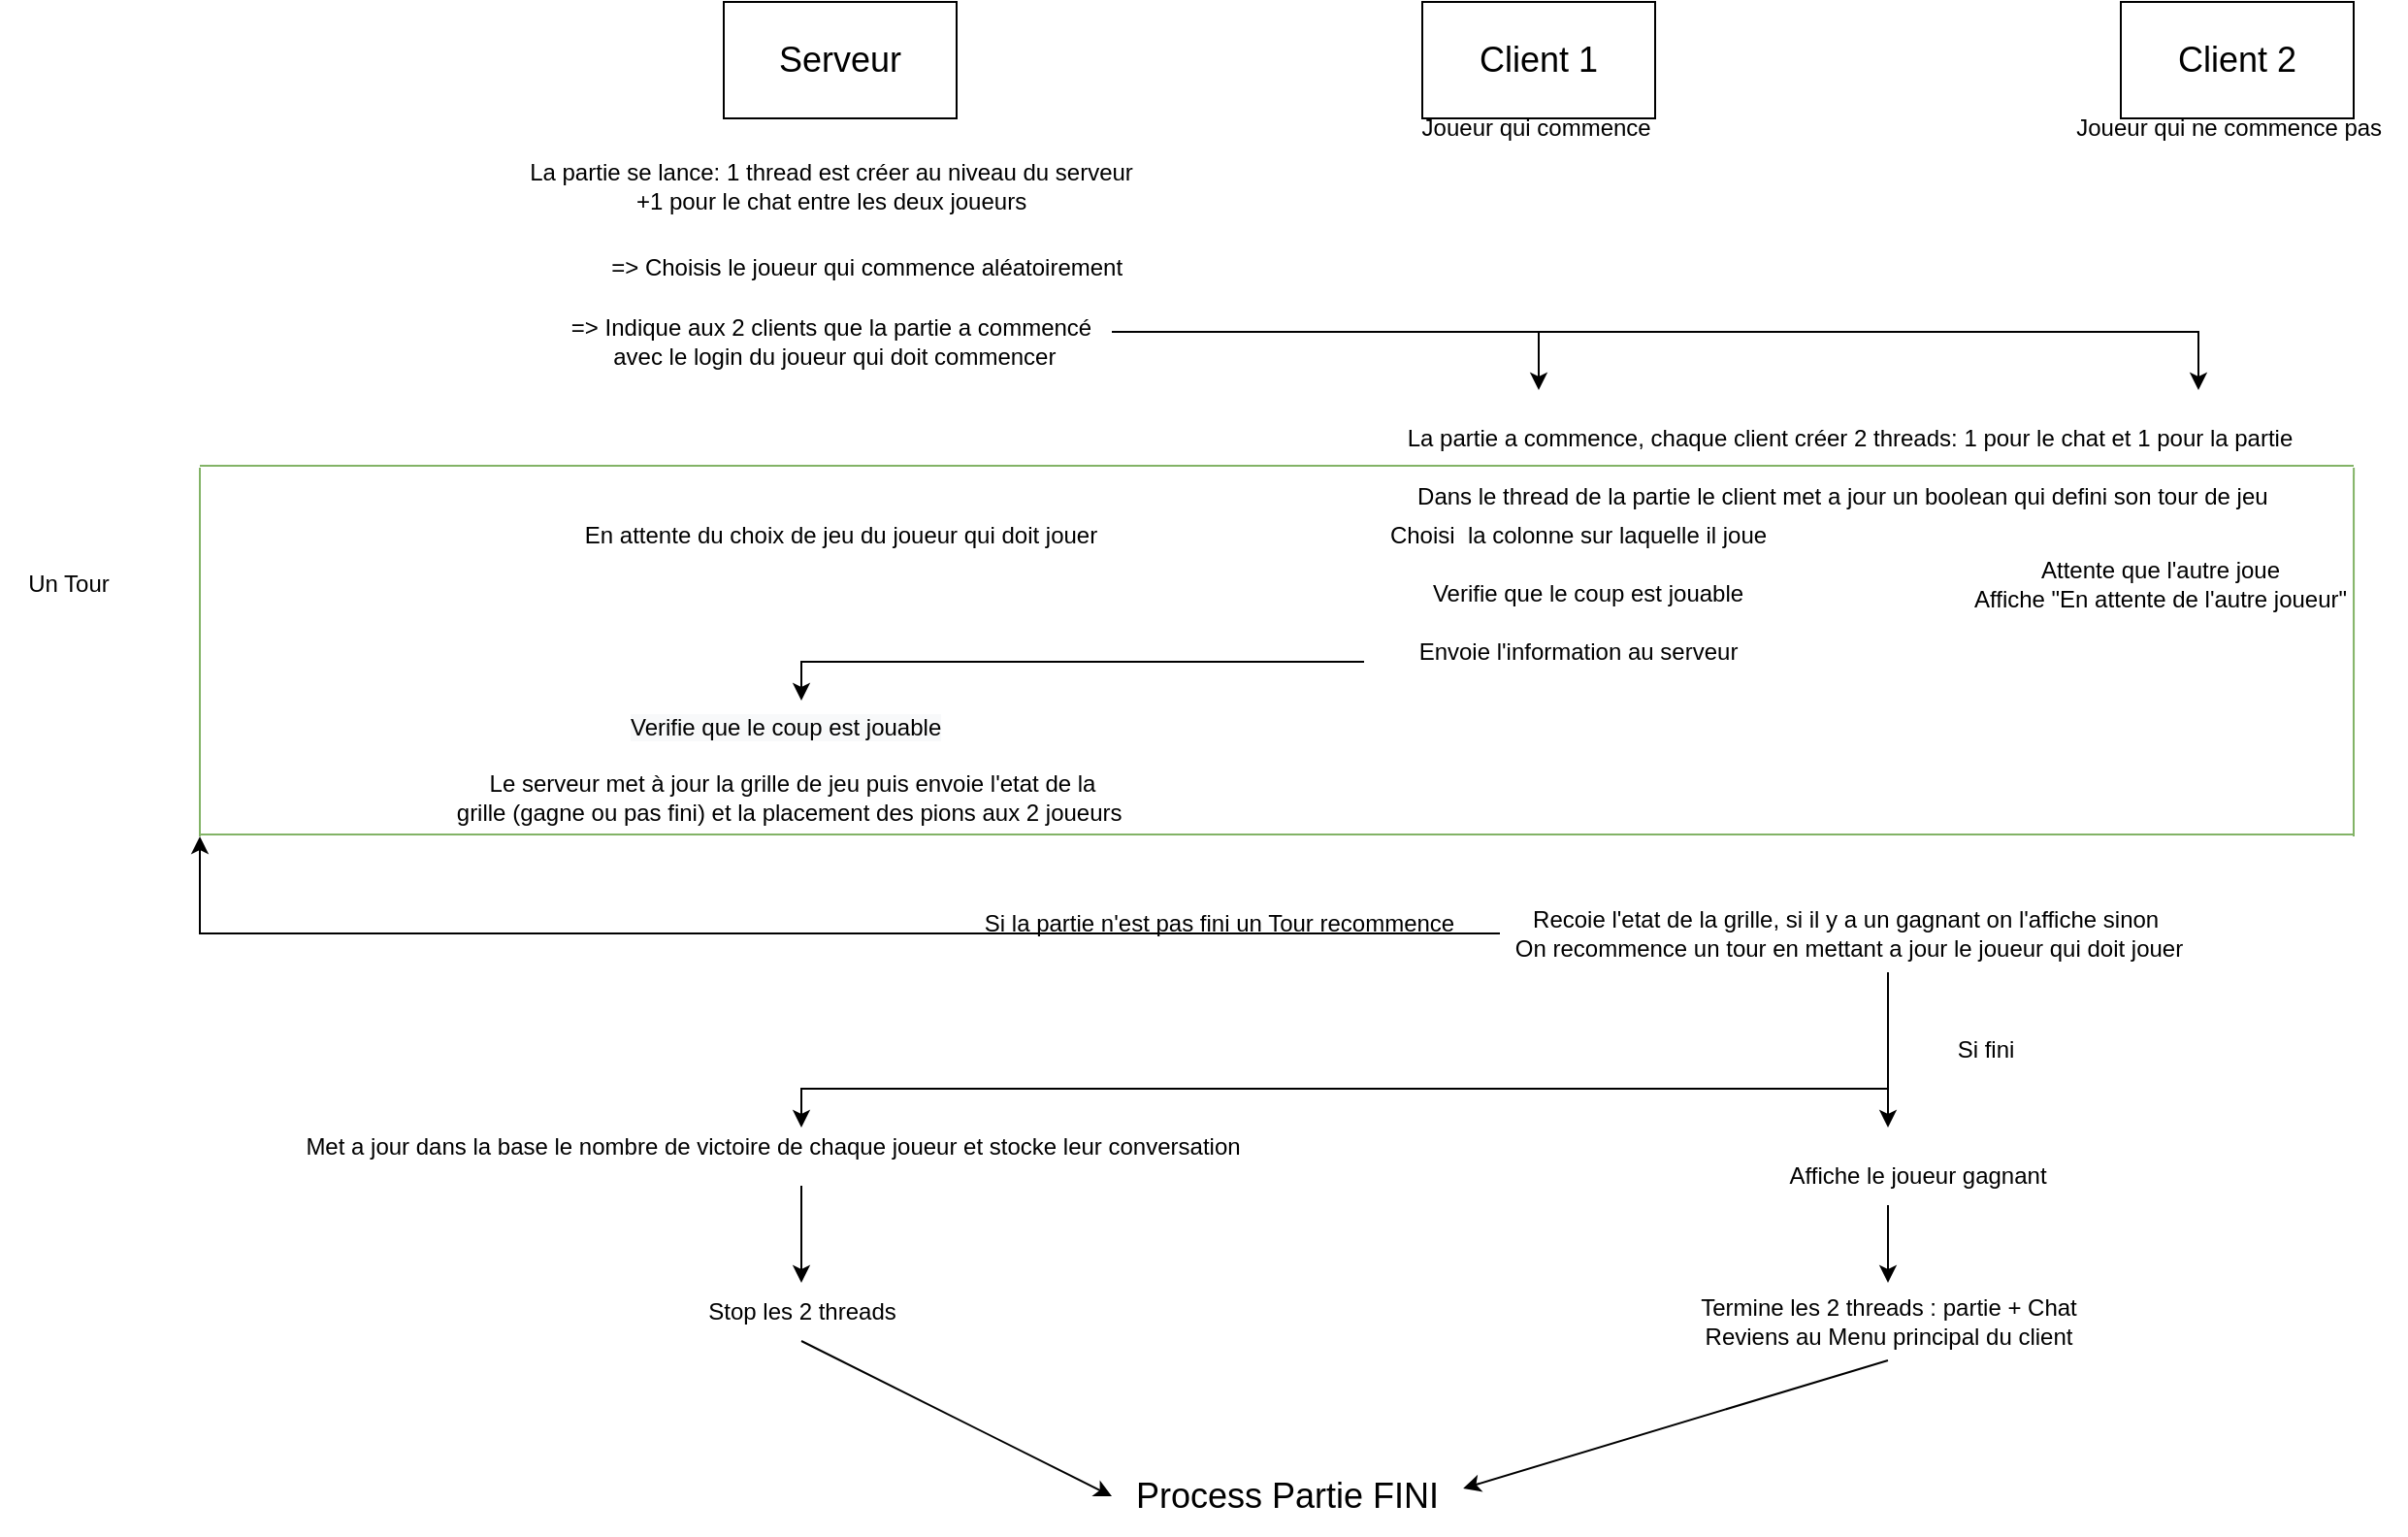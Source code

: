 <mxfile version="20.6.1" type="device"><diagram id="3FLRzmDb_dRZ2EQ2--0V" name="Process_Partie"><mxGraphModel dx="2249" dy="857" grid="1" gridSize="10" guides="1" tooltips="1" connect="1" arrows="1" fold="1" page="1" pageScale="1" pageWidth="827" pageHeight="1169" math="0" shadow="0"><root><mxCell id="0"/><mxCell id="1" parent="0"/><mxCell id="nZAwTaeoQMup7ntgY386-1" value="&lt;font style=&quot;font-size: 18px;&quot;&gt;Serveur&lt;/font&gt;" style="rounded=0;whiteSpace=wrap;html=1;" parent="1" vertex="1"><mxGeometry x="-40" y="20" width="120" height="60" as="geometry"/></mxCell><mxCell id="nZAwTaeoQMup7ntgY386-2" value="&lt;font style=&quot;font-size: 18px;&quot;&gt;Client 1&lt;/font&gt;" style="rounded=0;whiteSpace=wrap;html=1;" parent="1" vertex="1"><mxGeometry x="320" y="20" width="120" height="60" as="geometry"/></mxCell><mxCell id="nZAwTaeoQMup7ntgY386-3" value="&lt;font style=&quot;font-size: 18px;&quot;&gt;Client 2&lt;/font&gt;" style="rounded=0;whiteSpace=wrap;html=1;" parent="1" vertex="1"><mxGeometry x="680" y="20" width="120" height="60" as="geometry"/></mxCell><mxCell id="nZAwTaeoQMup7ntgY386-7" value="&lt;font style=&quot;font-size: 12px;&quot;&gt;=&amp;gt; Choisis le joueur qui commence aléatoirement&amp;nbsp;&lt;/font&gt;" style="text;html=1;align=center;verticalAlign=middle;resizable=0;points=[];autosize=1;strokeColor=none;fillColor=none;fontSize=18;" parent="1" vertex="1"><mxGeometry x="-110" y="135" width="290" height="40" as="geometry"/></mxCell><mxCell id="nZAwTaeoQMup7ntgY386-8" value="La partie se lance: 1 thread est créer au niveau du serveur&lt;br&gt;+1 pour le chat entre les deux joueurs" style="text;html=1;align=center;verticalAlign=middle;resizable=0;points=[];autosize=1;strokeColor=none;fillColor=none;fontSize=12;" parent="1" vertex="1"><mxGeometry x="-150" y="95" width="330" height="40" as="geometry"/></mxCell><mxCell id="JgQ8RbepJfH6GAW3GsXE-1" value="=&amp;gt; Indique aux 2 clients que la partie a commencé&lt;br&gt;&amp;nbsp;avec le login du joueur qui doit commencer" style="text;html=1;align=center;verticalAlign=middle;resizable=0;points=[];autosize=1;strokeColor=none;fillColor=none;fontSize=12;" parent="1" vertex="1"><mxGeometry x="-130" y="175" width="290" height="40" as="geometry"/></mxCell><mxCell id="JgQ8RbepJfH6GAW3GsXE-2" value="Joueur qui commence&amp;nbsp;" style="text;html=1;align=center;verticalAlign=middle;resizable=0;points=[];autosize=1;strokeColor=none;fillColor=none;fontSize=12;" parent="1" vertex="1"><mxGeometry x="310" y="70" width="140" height="30" as="geometry"/></mxCell><mxCell id="JgQ8RbepJfH6GAW3GsXE-3" value="Joueur qui ne commence pas&amp;nbsp;" style="text;html=1;align=center;verticalAlign=middle;resizable=0;points=[];autosize=1;strokeColor=none;fillColor=none;fontSize=12;" parent="1" vertex="1"><mxGeometry x="647" y="70" width="180" height="30" as="geometry"/></mxCell><mxCell id="JgQ8RbepJfH6GAW3GsXE-4" value="" style="endArrow=classic;html=1;rounded=0;fontSize=12;" parent="1" edge="1"><mxGeometry width="50" height="50" relative="1" as="geometry"><mxPoint x="160" y="190" as="sourcePoint"/><mxPoint x="720" y="220" as="targetPoint"/><Array as="points"><mxPoint x="720" y="190"/></Array></mxGeometry></mxCell><mxCell id="JgQ8RbepJfH6GAW3GsXE-5" value="" style="endArrow=classic;html=1;rounded=0;fontSize=12;" parent="1" edge="1"><mxGeometry width="50" height="50" relative="1" as="geometry"><mxPoint x="160" y="190" as="sourcePoint"/><mxPoint x="380" y="220" as="targetPoint"/><Array as="points"><mxPoint x="380" y="190"/></Array></mxGeometry></mxCell><mxCell id="JgQ8RbepJfH6GAW3GsXE-7" value="La partie a commence, chaque client créer 2 threads: 1 pour le chat et 1 pour la partie" style="text;html=1;align=center;verticalAlign=middle;resizable=0;points=[];autosize=1;strokeColor=none;fillColor=none;fontSize=12;" parent="1" vertex="1"><mxGeometry x="300" y="230" width="480" height="30" as="geometry"/></mxCell><mxCell id="_z_1O8Ko1g_zYShlzrXY-1" value="&amp;nbsp;Dans le thread de la partie le client met a jour un boolean qui defini son tour de jeu" style="text;html=1;strokeColor=none;fillColor=none;align=center;verticalAlign=middle;whiteSpace=wrap;rounded=0;fontSize=12;" parent="1" vertex="1"><mxGeometry x="250" y="260" width="570" height="30" as="geometry"/></mxCell><mxCell id="_z_1O8Ko1g_zYShlzrXY-4" value="Attente que l'autre joue&lt;br&gt;Affiche &quot;En attente de l'autre joueur&quot;" style="text;html=1;align=center;verticalAlign=middle;resizable=0;points=[];autosize=1;strokeColor=none;fillColor=none;fontSize=12;" parent="1" vertex="1"><mxGeometry x="590" y="300" width="220" height="40" as="geometry"/></mxCell><mxCell id="_z_1O8Ko1g_zYShlzrXY-5" value="Choisi&amp;nbsp; la colonne sur laquelle il joue" style="text;html=1;align=center;verticalAlign=middle;resizable=0;points=[];autosize=1;strokeColor=none;fillColor=none;fontSize=12;" parent="1" vertex="1"><mxGeometry x="290" y="280" width="220" height="30" as="geometry"/></mxCell><mxCell id="_z_1O8Ko1g_zYShlzrXY-6" value="Envoie l'information au serveur" style="text;html=1;align=center;verticalAlign=middle;resizable=0;points=[];autosize=1;strokeColor=none;fillColor=none;fontSize=12;" parent="1" vertex="1"><mxGeometry x="305" y="340" width="190" height="30" as="geometry"/></mxCell><mxCell id="_z_1O8Ko1g_zYShlzrXY-7" value="En attente du choix de jeu du joueur qui doit jouer" style="text;html=1;align=center;verticalAlign=middle;resizable=0;points=[];autosize=1;strokeColor=none;fillColor=none;fontSize=12;" parent="1" vertex="1"><mxGeometry x="-125" y="280" width="290" height="30" as="geometry"/></mxCell><mxCell id="_z_1O8Ko1g_zYShlzrXY-8" value="" style="endArrow=classic;html=1;rounded=0;fontSize=12;" parent="1" edge="1"><mxGeometry width="50" height="50" relative="1" as="geometry"><mxPoint x="290" y="360" as="sourcePoint"/><mxPoint y="380" as="targetPoint"/><Array as="points"><mxPoint y="360"/></Array></mxGeometry></mxCell><mxCell id="_z_1O8Ko1g_zYShlzrXY-9" value="Le serveur met à jour la grille de jeu puis envoie l'etat de la &lt;br&gt;grille (gagne ou pas fini) et la placement des pions aux 2 joueurs&amp;nbsp;" style="text;html=1;align=center;verticalAlign=middle;resizable=0;points=[];autosize=1;strokeColor=none;fillColor=none;fontSize=12;" parent="1" vertex="1"><mxGeometry x="-190" y="410" width="370" height="40" as="geometry"/></mxCell><mxCell id="_z_1O8Ko1g_zYShlzrXY-11" value="Verifie que le coup est jouable" style="text;html=1;align=center;verticalAlign=middle;resizable=0;points=[];autosize=1;strokeColor=none;fillColor=none;fontSize=12;" parent="1" vertex="1"><mxGeometry x="315" y="310" width="180" height="30" as="geometry"/></mxCell><mxCell id="_z_1O8Ko1g_zYShlzrXY-12" value="&lt;span style=&quot;color: rgb(0, 0, 0); font-family: Helvetica; font-size: 12px; font-style: normal; font-variant-ligatures: normal; font-variant-caps: normal; font-weight: 400; letter-spacing: normal; orphans: 2; text-align: center; text-indent: 0px; text-transform: none; widows: 2; word-spacing: 0px; -webkit-text-stroke-width: 0px; background-color: rgb(248, 249, 250); text-decoration-thickness: initial; text-decoration-style: initial; text-decoration-color: initial; float: none; display: inline !important;&quot;&gt;Verifie que le coup est jouable&lt;/span&gt;" style="text;whiteSpace=wrap;html=1;fontSize=12;" parent="1" vertex="1"><mxGeometry x="-90" y="380" width="190" height="40" as="geometry"/></mxCell><mxCell id="_z_1O8Ko1g_zYShlzrXY-13" value="Recoie l'etat de la grille, si il y a un gagnant on l'affiche sinon&amp;nbsp;&lt;br&gt;On recommence un tour en mettant a jour le joueur qui doit jouer" style="text;html=1;strokeColor=none;fillColor=none;align=center;verticalAlign=middle;whiteSpace=wrap;rounded=0;fontSize=12;" parent="1" vertex="1"><mxGeometry x="360" y="470" width="360" height="60" as="geometry"/></mxCell><mxCell id="_z_1O8Ko1g_zYShlzrXY-14" value="" style="endArrow=none;html=1;rounded=0;fontSize=12;fillColor=#d5e8d4;strokeColor=#82b366;" parent="1" edge="1"><mxGeometry width="50" height="50" relative="1" as="geometry"><mxPoint x="-310" y="259" as="sourcePoint"/><mxPoint x="800" y="259" as="targetPoint"/></mxGeometry></mxCell><mxCell id="_z_1O8Ko1g_zYShlzrXY-15" value="" style="endArrow=none;html=1;rounded=0;fontSize=12;fillColor=#d5e8d4;strokeColor=#82b366;" parent="1" edge="1"><mxGeometry width="50" height="50" relative="1" as="geometry"><mxPoint x="-310" y="449" as="sourcePoint"/><mxPoint x="800" y="449" as="targetPoint"/></mxGeometry></mxCell><mxCell id="_z_1O8Ko1g_zYShlzrXY-16" value="" style="endArrow=none;html=1;rounded=0;fontSize=12;fillColor=#d5e8d4;strokeColor=#82b366;" parent="1" edge="1"><mxGeometry width="50" height="50" relative="1" as="geometry"><mxPoint x="-310" y="450" as="sourcePoint"/><mxPoint x="-310" y="260" as="targetPoint"/></mxGeometry></mxCell><mxCell id="_z_1O8Ko1g_zYShlzrXY-18" value="Un Tour" style="text;html=1;align=center;verticalAlign=middle;resizable=0;points=[];autosize=1;strokeColor=none;fillColor=none;fontSize=12;" parent="1" vertex="1"><mxGeometry x="-413" y="305" width="70" height="30" as="geometry"/></mxCell><mxCell id="_z_1O8Ko1g_zYShlzrXY-20" value="" style="endArrow=classic;html=1;rounded=0;fontSize=12;exitX=0;exitY=0.5;exitDx=0;exitDy=0;" parent="1" source="_z_1O8Ko1g_zYShlzrXY-13" edge="1"><mxGeometry width="50" height="50" relative="1" as="geometry"><mxPoint x="-360" y="500" as="sourcePoint"/><mxPoint x="-310" y="450" as="targetPoint"/><Array as="points"><mxPoint x="-310" y="500"/></Array></mxGeometry></mxCell><mxCell id="_z_1O8Ko1g_zYShlzrXY-21" value="Si la partie n'est pas fini un Tour recommence" style="text;html=1;align=center;verticalAlign=middle;resizable=0;points=[];autosize=1;strokeColor=none;fillColor=none;fontSize=12;" parent="1" vertex="1"><mxGeometry x="80" y="480" width="270" height="30" as="geometry"/></mxCell><mxCell id="_z_1O8Ko1g_zYShlzrXY-22" value="" style="endArrow=classic;html=1;rounded=0;fontSize=12;" parent="1" edge="1"><mxGeometry width="50" height="50" relative="1" as="geometry"><mxPoint x="560" y="520" as="sourcePoint"/><mxPoint x="560" y="600" as="targetPoint"/></mxGeometry></mxCell><mxCell id="_z_1O8Ko1g_zYShlzrXY-23" value="Si fini" style="text;html=1;align=center;verticalAlign=middle;resizable=0;points=[];autosize=1;strokeColor=none;fillColor=none;fontSize=12;" parent="1" vertex="1"><mxGeometry x="585" y="545" width="50" height="30" as="geometry"/></mxCell><mxCell id="_z_1O8Ko1g_zYShlzrXY-24" value="Affiche le joueur gagnant" style="text;html=1;align=center;verticalAlign=middle;resizable=0;points=[];autosize=1;strokeColor=none;fillColor=none;fontSize=12;" parent="1" vertex="1"><mxGeometry x="495" y="610" width="160" height="30" as="geometry"/></mxCell><mxCell id="_z_1O8Ko1g_zYShlzrXY-25" value="" style="endArrow=classic;html=1;rounded=0;fontSize=12;" parent="1" edge="1"><mxGeometry width="50" height="50" relative="1" as="geometry"><mxPoint x="560" y="640" as="sourcePoint"/><mxPoint x="560" y="680" as="targetPoint"/></mxGeometry></mxCell><mxCell id="_z_1O8Ko1g_zYShlzrXY-26" value="Termine les 2 threads : partie + Chat&lt;br&gt;Reviens au Menu principal du client" style="text;html=1;align=center;verticalAlign=middle;resizable=0;points=[];autosize=1;strokeColor=none;fillColor=none;fontSize=12;" parent="1" vertex="1"><mxGeometry x="450" y="680" width="220" height="40" as="geometry"/></mxCell><mxCell id="_z_1O8Ko1g_zYShlzrXY-27" value="" style="endArrow=none;html=1;rounded=0;fontSize=12;entryX=0.965;entryY=0;entryDx=0;entryDy=0;entryPerimeter=0;fillColor=#d5e8d4;strokeColor=#82b366;" parent="1" target="_z_1O8Ko1g_zYShlzrXY-1" edge="1"><mxGeometry width="50" height="50" relative="1" as="geometry"><mxPoint x="800" y="450" as="sourcePoint"/><mxPoint x="270" y="560" as="targetPoint"/></mxGeometry></mxCell><mxCell id="_z_1O8Ko1g_zYShlzrXY-28" value="" style="endArrow=classic;html=1;rounded=0;fontSize=12;fontColor=#B3FF66;" parent="1" edge="1"><mxGeometry width="50" height="50" relative="1" as="geometry"><mxPoint x="560" y="580" as="sourcePoint"/><mxPoint y="600" as="targetPoint"/><Array as="points"><mxPoint y="580"/></Array></mxGeometry></mxCell><mxCell id="_z_1O8Ko1g_zYShlzrXY-29" value="&lt;font color=&quot;#000000&quot;&gt;Met a jour dans la base le nombre de victoire de chaque joueur et stocke leur conversation&lt;/font&gt;" style="text;html=1;align=center;verticalAlign=middle;resizable=0;points=[];autosize=1;strokeColor=none;fillColor=none;fontSize=12;fontColor=#B3FF66;" parent="1" vertex="1"><mxGeometry x="-270" y="595" width="510" height="30" as="geometry"/></mxCell><mxCell id="_z_1O8Ko1g_zYShlzrXY-30" value="" style="endArrow=classic;html=1;rounded=0;fontSize=12;fontColor=#000000;" parent="1" edge="1"><mxGeometry width="50" height="50" relative="1" as="geometry"><mxPoint y="630" as="sourcePoint"/><mxPoint y="680" as="targetPoint"/></mxGeometry></mxCell><mxCell id="_z_1O8Ko1g_zYShlzrXY-32" value="Stop les 2 threads" style="text;html=1;align=center;verticalAlign=middle;resizable=0;points=[];autosize=1;strokeColor=none;fillColor=none;fontSize=12;fontColor=#000000;" parent="1" vertex="1"><mxGeometry x="-60" y="680" width="120" height="30" as="geometry"/></mxCell><mxCell id="_z_1O8Ko1g_zYShlzrXY-34" value="&lt;font style=&quot;font-size: 18px;&quot;&gt;Process Partie FINI&lt;/font&gt;" style="text;html=1;align=center;verticalAlign=middle;resizable=0;points=[];autosize=1;strokeColor=none;fillColor=none;fontSize=12;fontColor=#000000;" parent="1" vertex="1"><mxGeometry x="160" y="770" width="180" height="40" as="geometry"/></mxCell><mxCell id="_z_1O8Ko1g_zYShlzrXY-35" value="" style="endArrow=classic;html=1;rounded=0;fontSize=18;fontColor=#000000;entryX=0;entryY=0.5;entryDx=0;entryDy=0;entryPerimeter=0;" parent="1" target="_z_1O8Ko1g_zYShlzrXY-34" edge="1"><mxGeometry width="50" height="50" relative="1" as="geometry"><mxPoint y="710" as="sourcePoint"/><mxPoint x="50" y="660" as="targetPoint"/></mxGeometry></mxCell><mxCell id="_z_1O8Ko1g_zYShlzrXY-36" value="" style="endArrow=classic;html=1;rounded=0;fontSize=18;fontColor=#000000;entryX=1.006;entryY=0.4;entryDx=0;entryDy=0;entryPerimeter=0;" parent="1" target="_z_1O8Ko1g_zYShlzrXY-34" edge="1"><mxGeometry width="50" height="50" relative="1" as="geometry"><mxPoint x="560" y="720" as="sourcePoint"/><mxPoint x="610" y="670" as="targetPoint"/></mxGeometry></mxCell></root></mxGraphModel></diagram></mxfile>